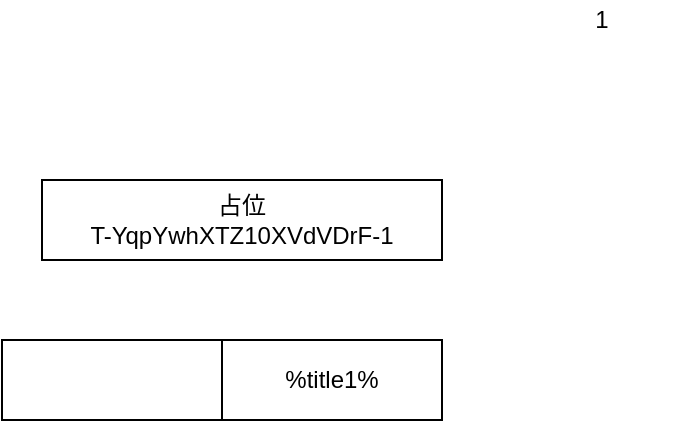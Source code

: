 <mxfile version="14.6.10" type="device"><diagram id="QwM3H5meKJWLlkVrRrSw" name="Page-1"><mxGraphModel dx="782" dy="469" grid="1" gridSize="10" guides="1" tooltips="1" connect="1" arrows="1" fold="1" page="1" pageScale="1" pageWidth="827" pageHeight="1169" math="0" shadow="0"><root><mxCell id="0"/><mxCell id="1" parent="0"/><object label="%ph1%&lt;br&gt;&lt;div&gt;%id%&lt;/div&gt;" placeholders="1" ph1="占位" id="T-YqpYwhXTZ10XVdVDrF-1"><mxCell style="rounded=0;whiteSpace=wrap;html=1;" parent="1" vertex="1"><mxGeometry x="160" y="120" width="200" height="40" as="geometry"/></mxCell></object><UserObject label="%pagenumber%" placeholders="1" name="Variable" id="T-YqpYwhXTZ10XVdVDrF-3"><mxCell style="text;html=1;strokeColor=none;fillColor=none;align=center;verticalAlign=middle;whiteSpace=wrap;overflow=hidden;" parent="1" vertex="1"><mxGeometry x="400" y="30" width="80" height="20" as="geometry"/></mxCell></UserObject><object label="&lt;div&gt;&lt;span&gt;%title1%&lt;/span&gt;&lt;br&gt;&lt;/div&gt;" placeholders="1" id="T-YqpYwhXTZ10XVdVDrF-4"><mxCell style="rounded=0;whiteSpace=wrap;html=1;" parent="1" vertex="1"><mxGeometry x="250" y="200" width="110" height="40" as="geometry"/></mxCell></object><mxCell id="xjEqhoYsoWV19XQLNOdk-1" value="" style="rounded=0;whiteSpace=wrap;html=1;" vertex="1" parent="1"><mxGeometry x="140" y="200" width="110" height="40" as="geometry"/></mxCell></root></mxGraphModel></diagram></mxfile>